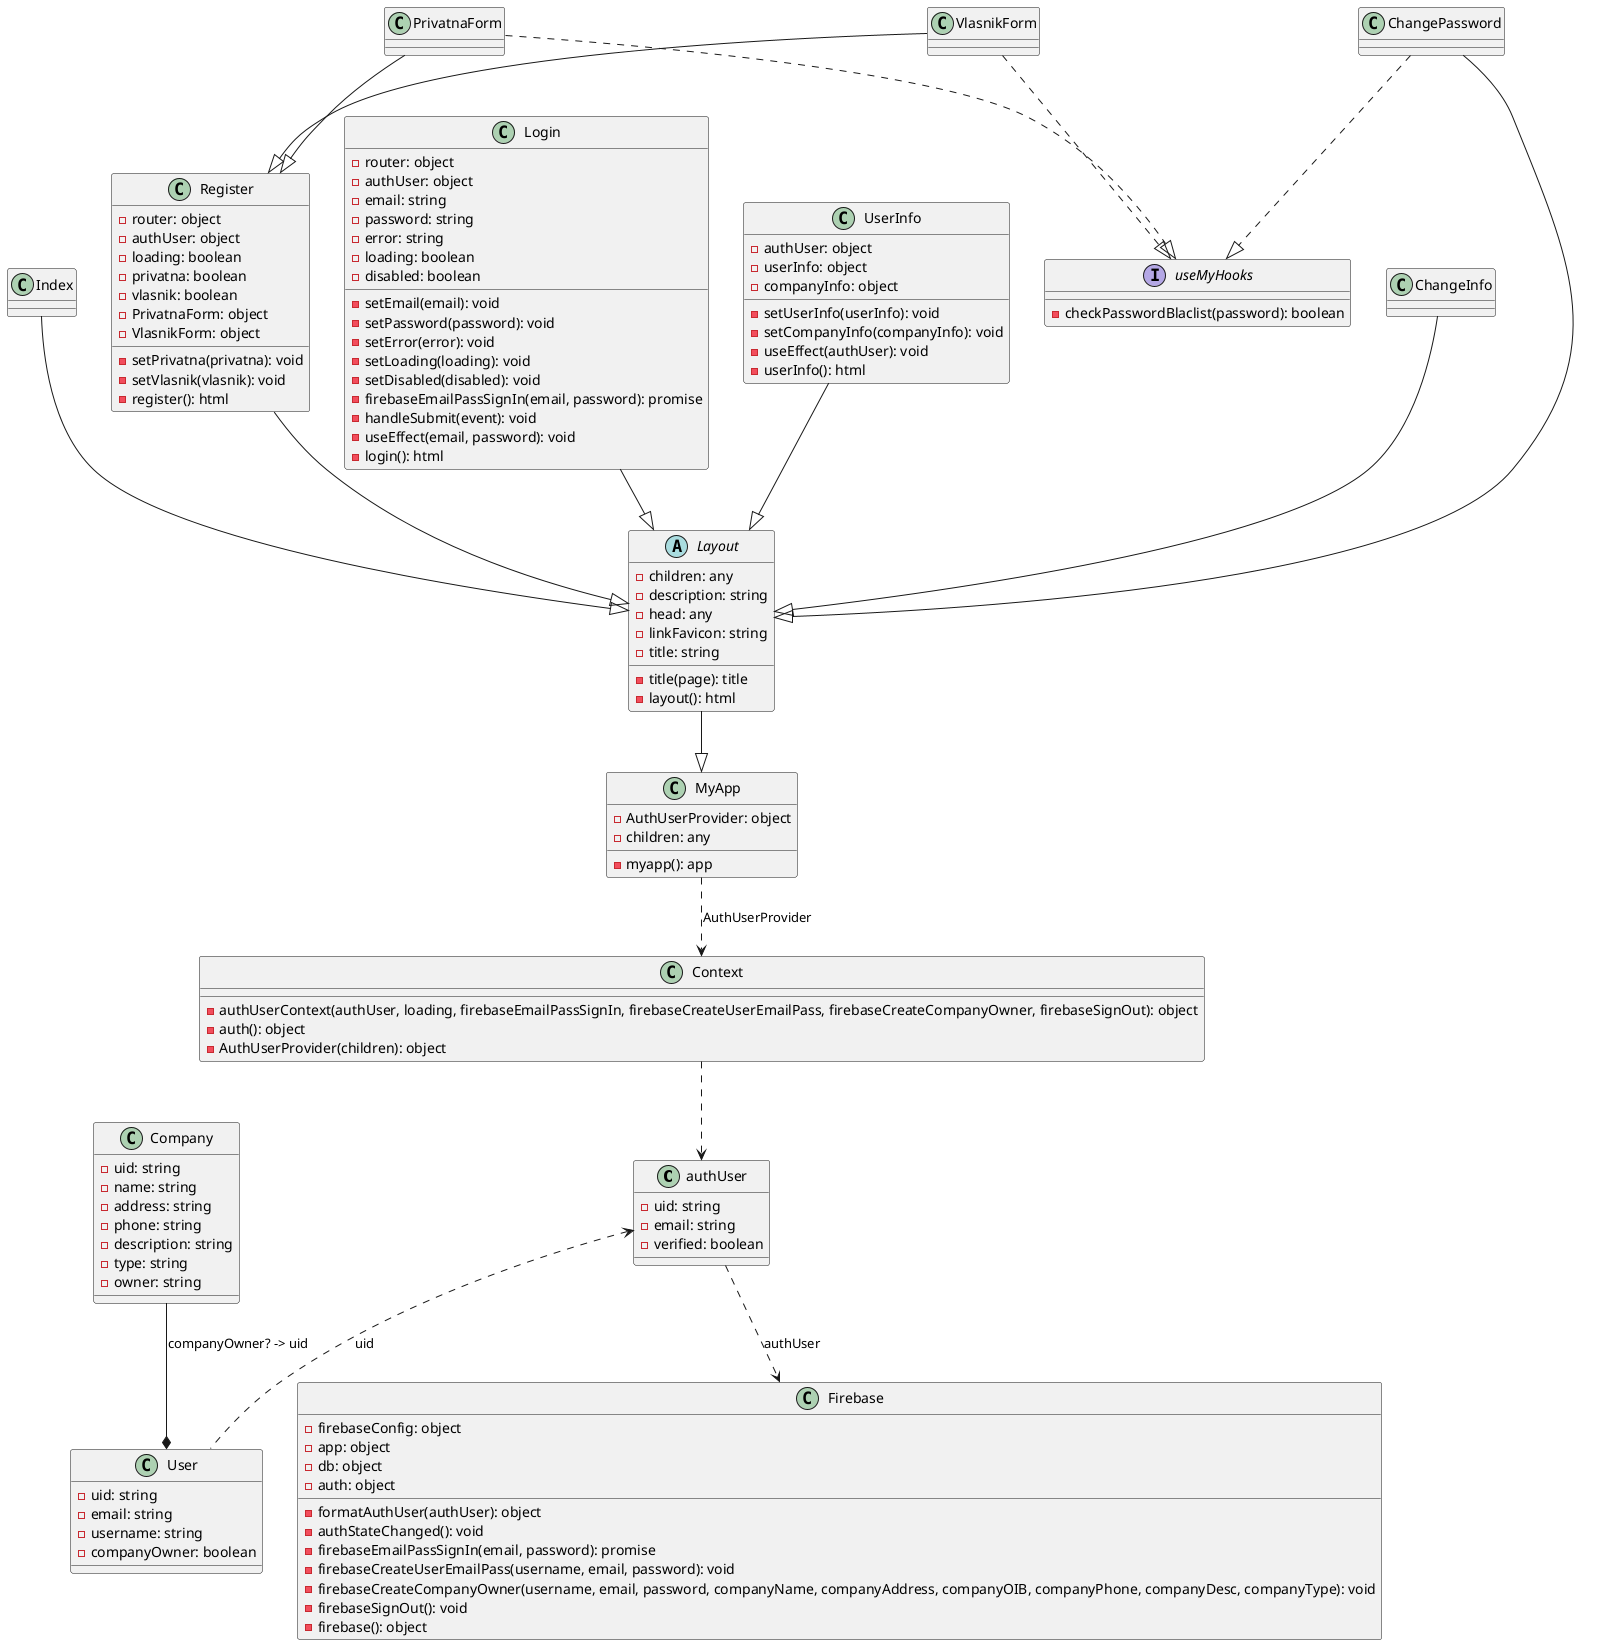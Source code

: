 @startuml modeli iz baze
authUser <.. User : uid
authUser ..> Firebase : authUser
Context ..> authUser
MyApp ..> Context : AuthUserProvider
Layout --|> MyApp
Index --|> Layout
Register --|> Layout
Login --|> Layout
UserInfo --|> Layout
ChangePassword --|> Layout
ChangeInfo --|> Layout
ChangePassword ..|> useMyHooks
VlasnikForm --|> Register
PrivatnaForm --|> Register
VlasnikForm ..|> useMyHooks
PrivatnaForm ..|> useMyHooks
Company --* User : companyOwner? -> uid

class authUser {
    -uid: string
    -email: string
    -verified: boolean
}

class User {
    -uid: string
    -email: string
    -username: string
    -companyOwner: boolean
}

class Company {
    -uid: string
    -name: string
    -address: string
    -phone: string
    -description: string
    -type: string
    -owner: string
}

class Firebase {
    -firebaseConfig: object
    -app: object
    -db: object
    -auth: object
    -formatAuthUser(authUser): object
    -authStateChanged(): void
    -firebaseEmailPassSignIn(email, password): promise
    -firebaseCreateUserEmailPass(username, email, password): void
    -firebaseCreateCompanyOwner(username, email, password, companyName, companyAddress, companyOIB, companyPhone, companyDesc, companyType): void
    -firebaseSignOut(): void
    -firebase(): object
}

class Context {
    -authUserContext(authUser, loading, firebaseEmailPassSignIn, firebaseCreateUserEmailPass, firebaseCreateCompanyOwner, firebaseSignOut): object
    -auth(): object
    -AuthUserProvider(children): object
}

interface useMyHooks {
    -checkPasswordBlaclist(password): boolean
}

class MyApp {
    -AuthUserProvider: object
    -children: any
    -myapp(): app
}

abstract class Layout {
    -children: any
    -description: string
    -head: any
    -linkFavicon: string
    -title: string
    -title(page): title
    -layout(): html
}

class Login {
    -router: object
    -authUser: object
    -email: string
    -setEmail(email): void
    -password: string
    -setPassword(password): void
    -error: string
    -setError(error): void
    -loading: boolean
    -setLoading(loading): void
    -disabled: boolean
    -setDisabled(disabled): void
    -firebaseEmailPassSignIn(email, password): promise
    -handleSubmit(event): void
    -useEffect(email, password): void
    -login(): html
}

class Register {
    -router: object
    -authUser: object
    -loading: boolean
    -privatna: boolean
    -setPrivatna(privatna): void
    -vlasnik: boolean
    -setVlasnik(vlasnik): void
    -PrivatnaForm: object
    -VlasnikForm: object
    -register(): html
}

class PrivatnaForm {
}

class VlasnikForm {
}

class UserInfo {
    -authUser: object
    -userInfo: object
    -setUserInfo(userInfo): void
    -companyInfo: object
    -setCompanyInfo(companyInfo): void
    -useEffect(authUser): void
    -userInfo(): html
}

class Index {
}

class ChangePassword {
}

class ChangeInfo {
}